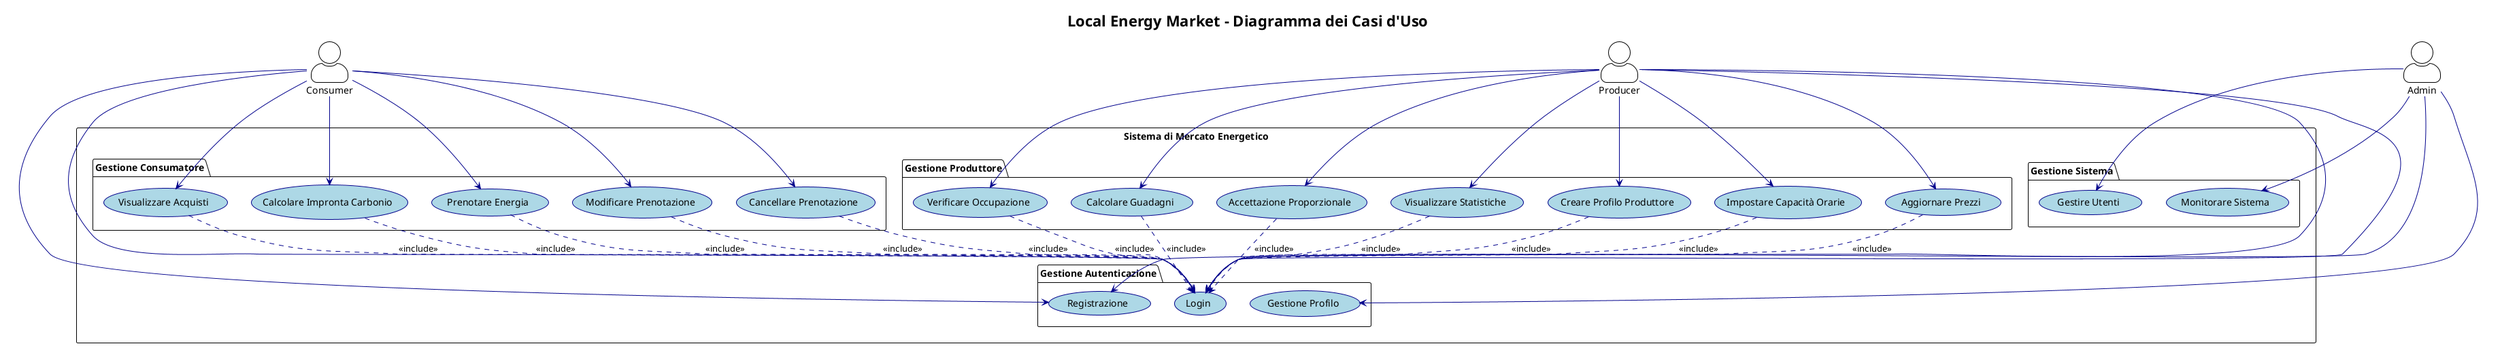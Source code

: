 @startuml Local Energy Market - Use Case Diagram

!theme plain
skinparam actorStyle awesome
skinparam usecase {
    BackgroundColor LightBlue
    BorderColor DarkBlue
    ArrowColor DarkBlue
}

title Local Energy Market - Diagramma dei Casi d'Uso

actor "Consumer" as C
actor "Producer" as P
actor "Admin" as A

rectangle "Sistema di Mercato Energetico" {
    
    package "Gestione Autenticazione" {
        usecase "Registrazione" as REG
        usecase "Login" as LOG
        usecase "Gestione Profilo" as PROF
    }
    
    package "Gestione Produttore" {
        usecase "Creare Profilo Produttore" as CPP
        usecase "Impostare Capacità Orarie" as ICO
        usecase "Aggiornare Prezzi" as AP
        usecase "Verificare Occupazione" as VO
        usecase "Calcolare Guadagni" as CG
        usecase "Accettazione Proporzionale" as ACC
        usecase "Visualizzare Statistiche" as VS
    }
    
    package "Gestione Consumatore" {
        usecase "Prenotare Energia" as PE
        usecase "Modificare Prenotazione" as MP
        usecase "Cancellare Prenotazione" as CP
        usecase "Visualizzare Acquisti" as VA
        usecase "Calcolare Impronta Carbonio" as CIC
    }
    
    package "Gestione Sistema" {
        usecase "Gestire Utenti" as GU
        usecase "Monitorare Sistema" as MS
    }
}

' Relazioni Consumer
C --> REG
C --> LOG
C --> PE
C --> MP
C --> CP
C --> VA
C --> CIC

' Relazioni Producer
P --> REG
P --> LOG
P --> CPP
P --> ICO
P --> AP
P --> VO
P --> CG
P --> ACC
P --> VS

' Relazioni Admin
A --> LOG
A --> GU
A --> MS
A --> PROF

' Include/Extend relationships
PE ..> LOG : <<include>>
MP ..> LOG : <<include>>
CP ..> LOG : <<include>>
VA ..> LOG : <<include>>
CIC ..> LOG : <<include>>
CPP ..> LOG : <<include>>
ICO ..> LOG : <<include>>
AP ..> LOG : <<include>>
VO ..> LOG : <<include>>
CG ..> LOG : <<include>>
ACC ..> LOG : <<include>>
VS ..> LOG : <<include>>

@enduml

